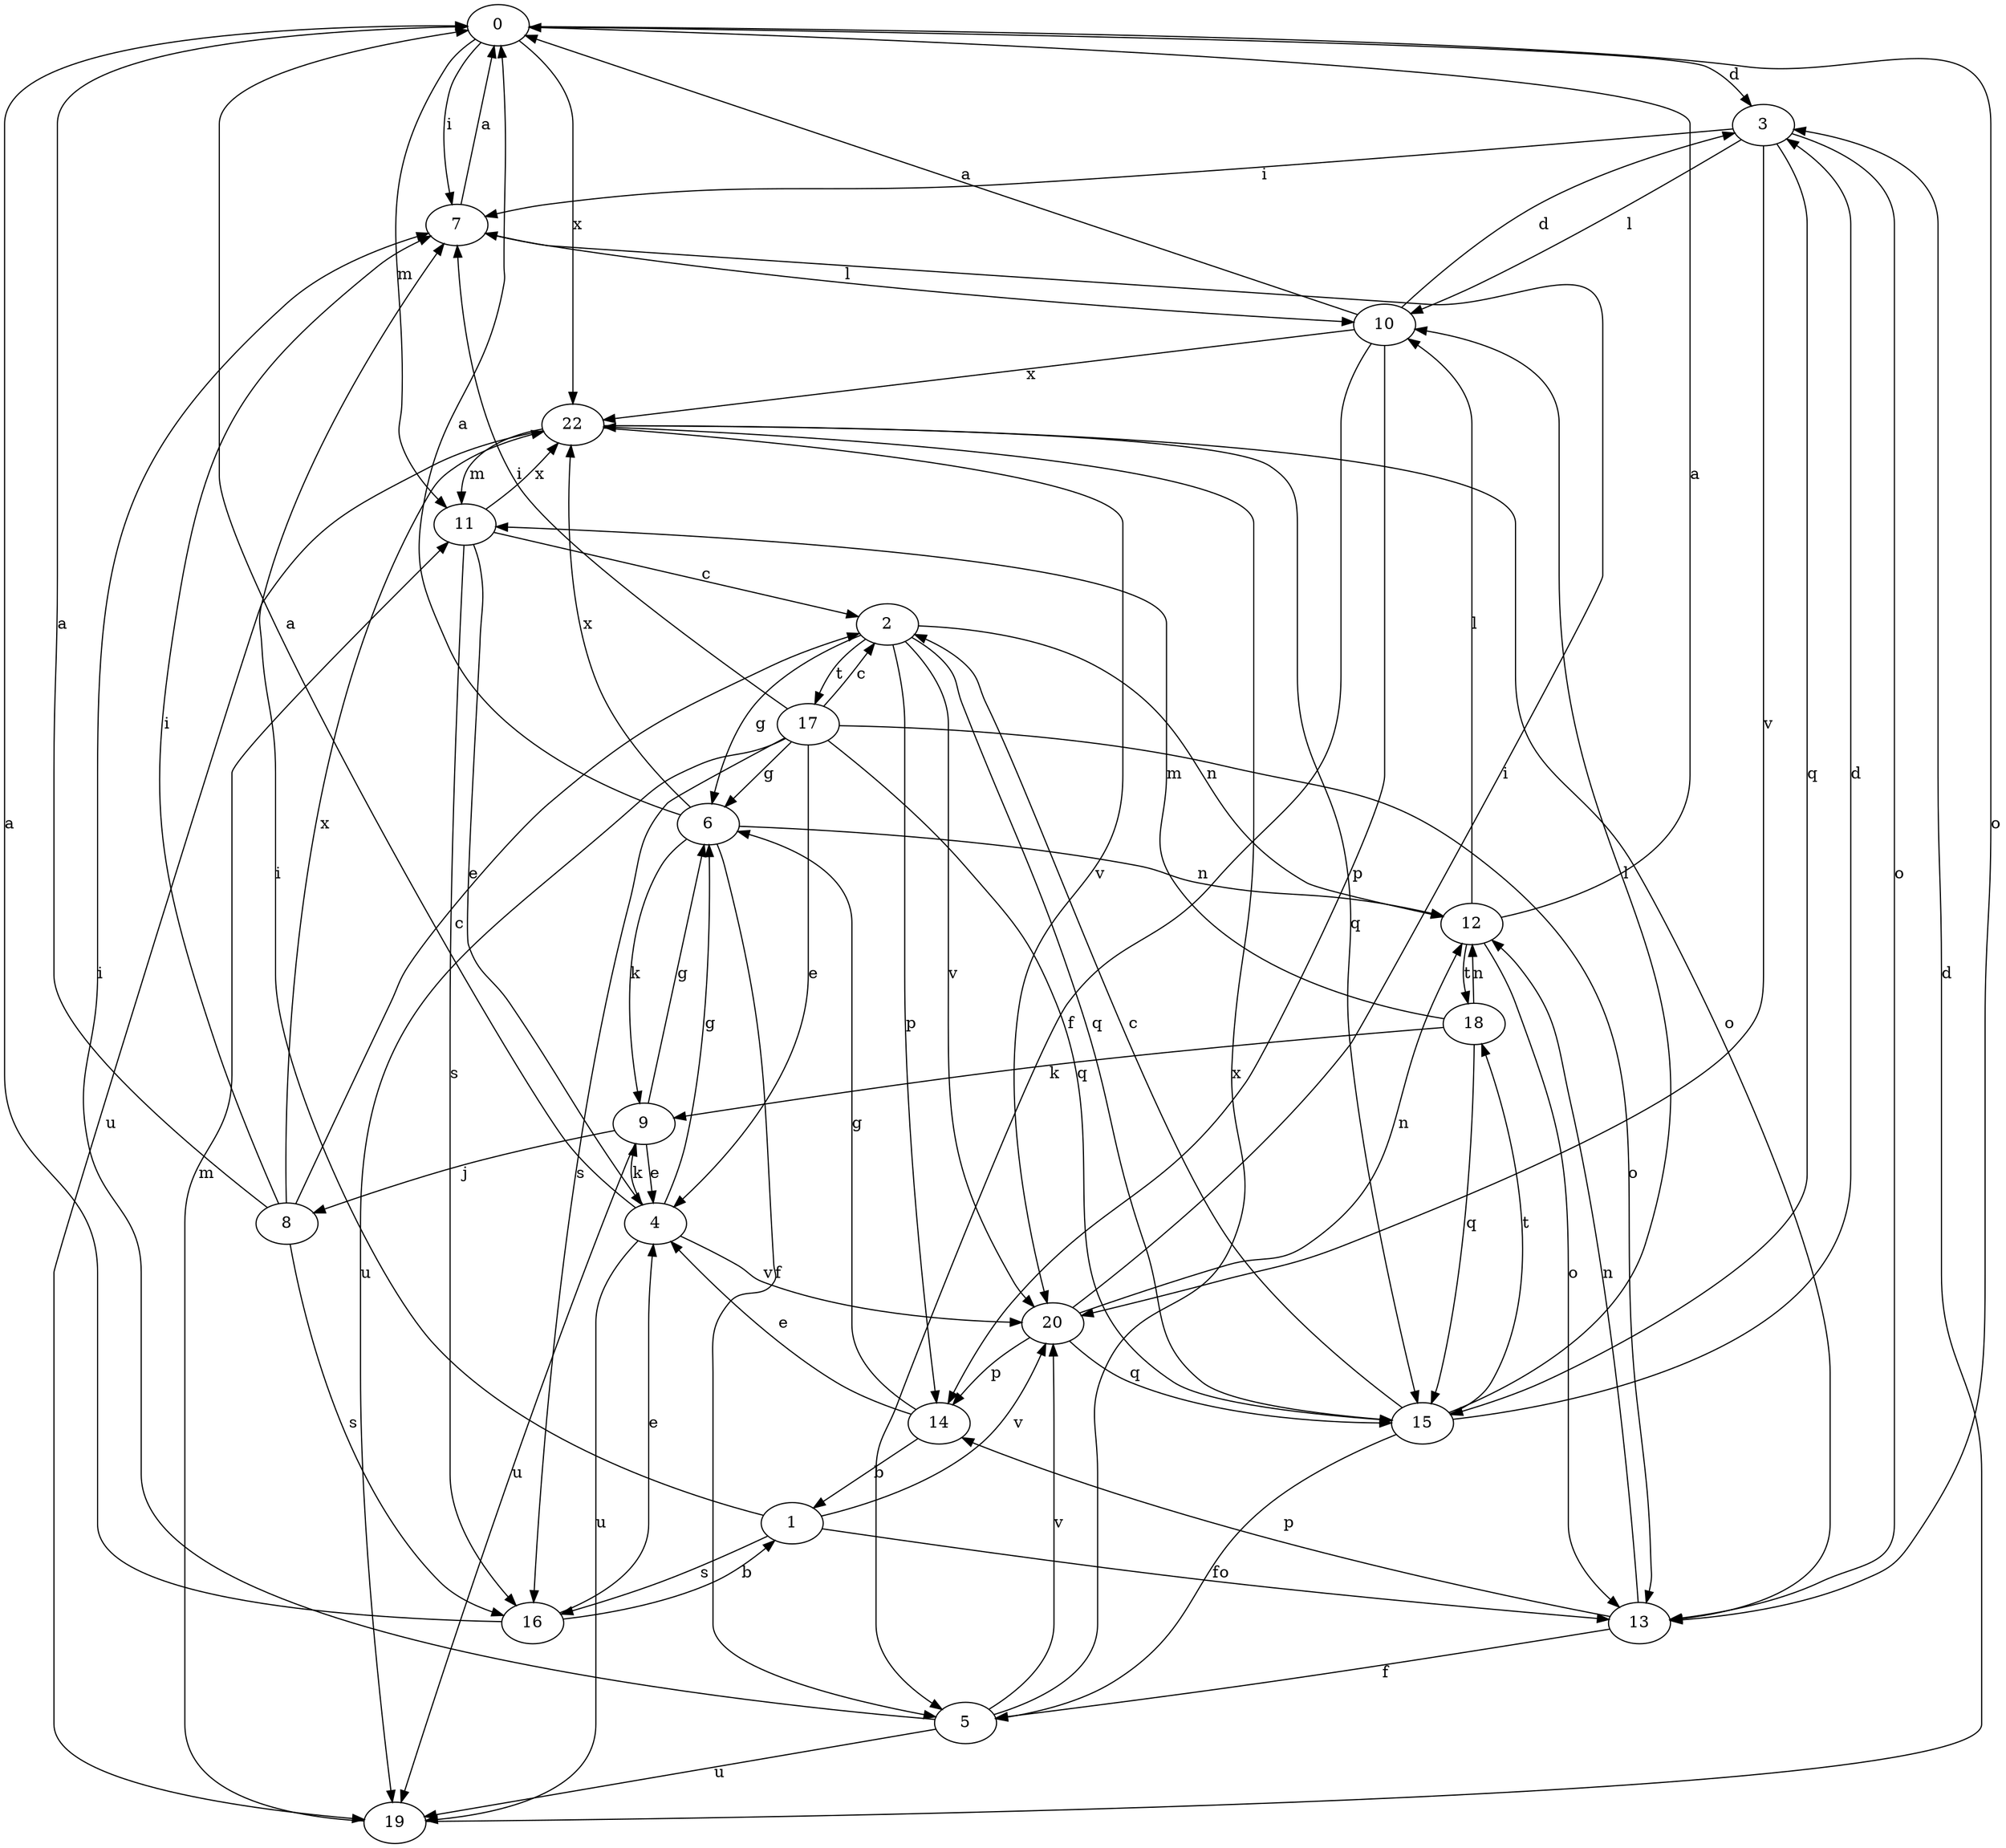 strict digraph  {
0;
1;
2;
3;
4;
5;
6;
7;
8;
9;
10;
11;
12;
13;
14;
15;
16;
17;
18;
19;
20;
22;
0 -> 3  [label=d];
0 -> 7  [label=i];
0 -> 11  [label=m];
0 -> 13  [label=o];
0 -> 22  [label=x];
1 -> 7  [label=i];
1 -> 13  [label=o];
1 -> 16  [label=s];
1 -> 20  [label=v];
2 -> 6  [label=g];
2 -> 12  [label=n];
2 -> 14  [label=p];
2 -> 15  [label=q];
2 -> 17  [label=t];
2 -> 20  [label=v];
3 -> 7  [label=i];
3 -> 10  [label=l];
3 -> 13  [label=o];
3 -> 15  [label=q];
3 -> 20  [label=v];
4 -> 0  [label=a];
4 -> 6  [label=g];
4 -> 9  [label=k];
4 -> 19  [label=u];
4 -> 20  [label=v];
5 -> 7  [label=i];
5 -> 19  [label=u];
5 -> 20  [label=v];
5 -> 22  [label=x];
6 -> 0  [label=a];
6 -> 5  [label=f];
6 -> 9  [label=k];
6 -> 12  [label=n];
6 -> 22  [label=x];
7 -> 0  [label=a];
7 -> 10  [label=l];
8 -> 0  [label=a];
8 -> 2  [label=c];
8 -> 7  [label=i];
8 -> 16  [label=s];
8 -> 22  [label=x];
9 -> 4  [label=e];
9 -> 6  [label=g];
9 -> 8  [label=j];
9 -> 19  [label=u];
10 -> 0  [label=a];
10 -> 3  [label=d];
10 -> 5  [label=f];
10 -> 14  [label=p];
10 -> 22  [label=x];
11 -> 2  [label=c];
11 -> 4  [label=e];
11 -> 16  [label=s];
11 -> 22  [label=x];
12 -> 0  [label=a];
12 -> 10  [label=l];
12 -> 13  [label=o];
12 -> 18  [label=t];
13 -> 5  [label=f];
13 -> 12  [label=n];
13 -> 14  [label=p];
14 -> 1  [label=b];
14 -> 4  [label=e];
14 -> 6  [label=g];
15 -> 2  [label=c];
15 -> 3  [label=d];
15 -> 5  [label=f];
15 -> 10  [label=l];
15 -> 18  [label=t];
16 -> 0  [label=a];
16 -> 1  [label=b];
16 -> 4  [label=e];
17 -> 2  [label=c];
17 -> 4  [label=e];
17 -> 6  [label=g];
17 -> 7  [label=i];
17 -> 13  [label=o];
17 -> 15  [label=q];
17 -> 16  [label=s];
17 -> 19  [label=u];
18 -> 9  [label=k];
18 -> 11  [label=m];
18 -> 12  [label=n];
18 -> 15  [label=q];
19 -> 3  [label=d];
19 -> 11  [label=m];
20 -> 7  [label=i];
20 -> 12  [label=n];
20 -> 14  [label=p];
20 -> 15  [label=q];
22 -> 11  [label=m];
22 -> 13  [label=o];
22 -> 15  [label=q];
22 -> 19  [label=u];
22 -> 20  [label=v];
}
